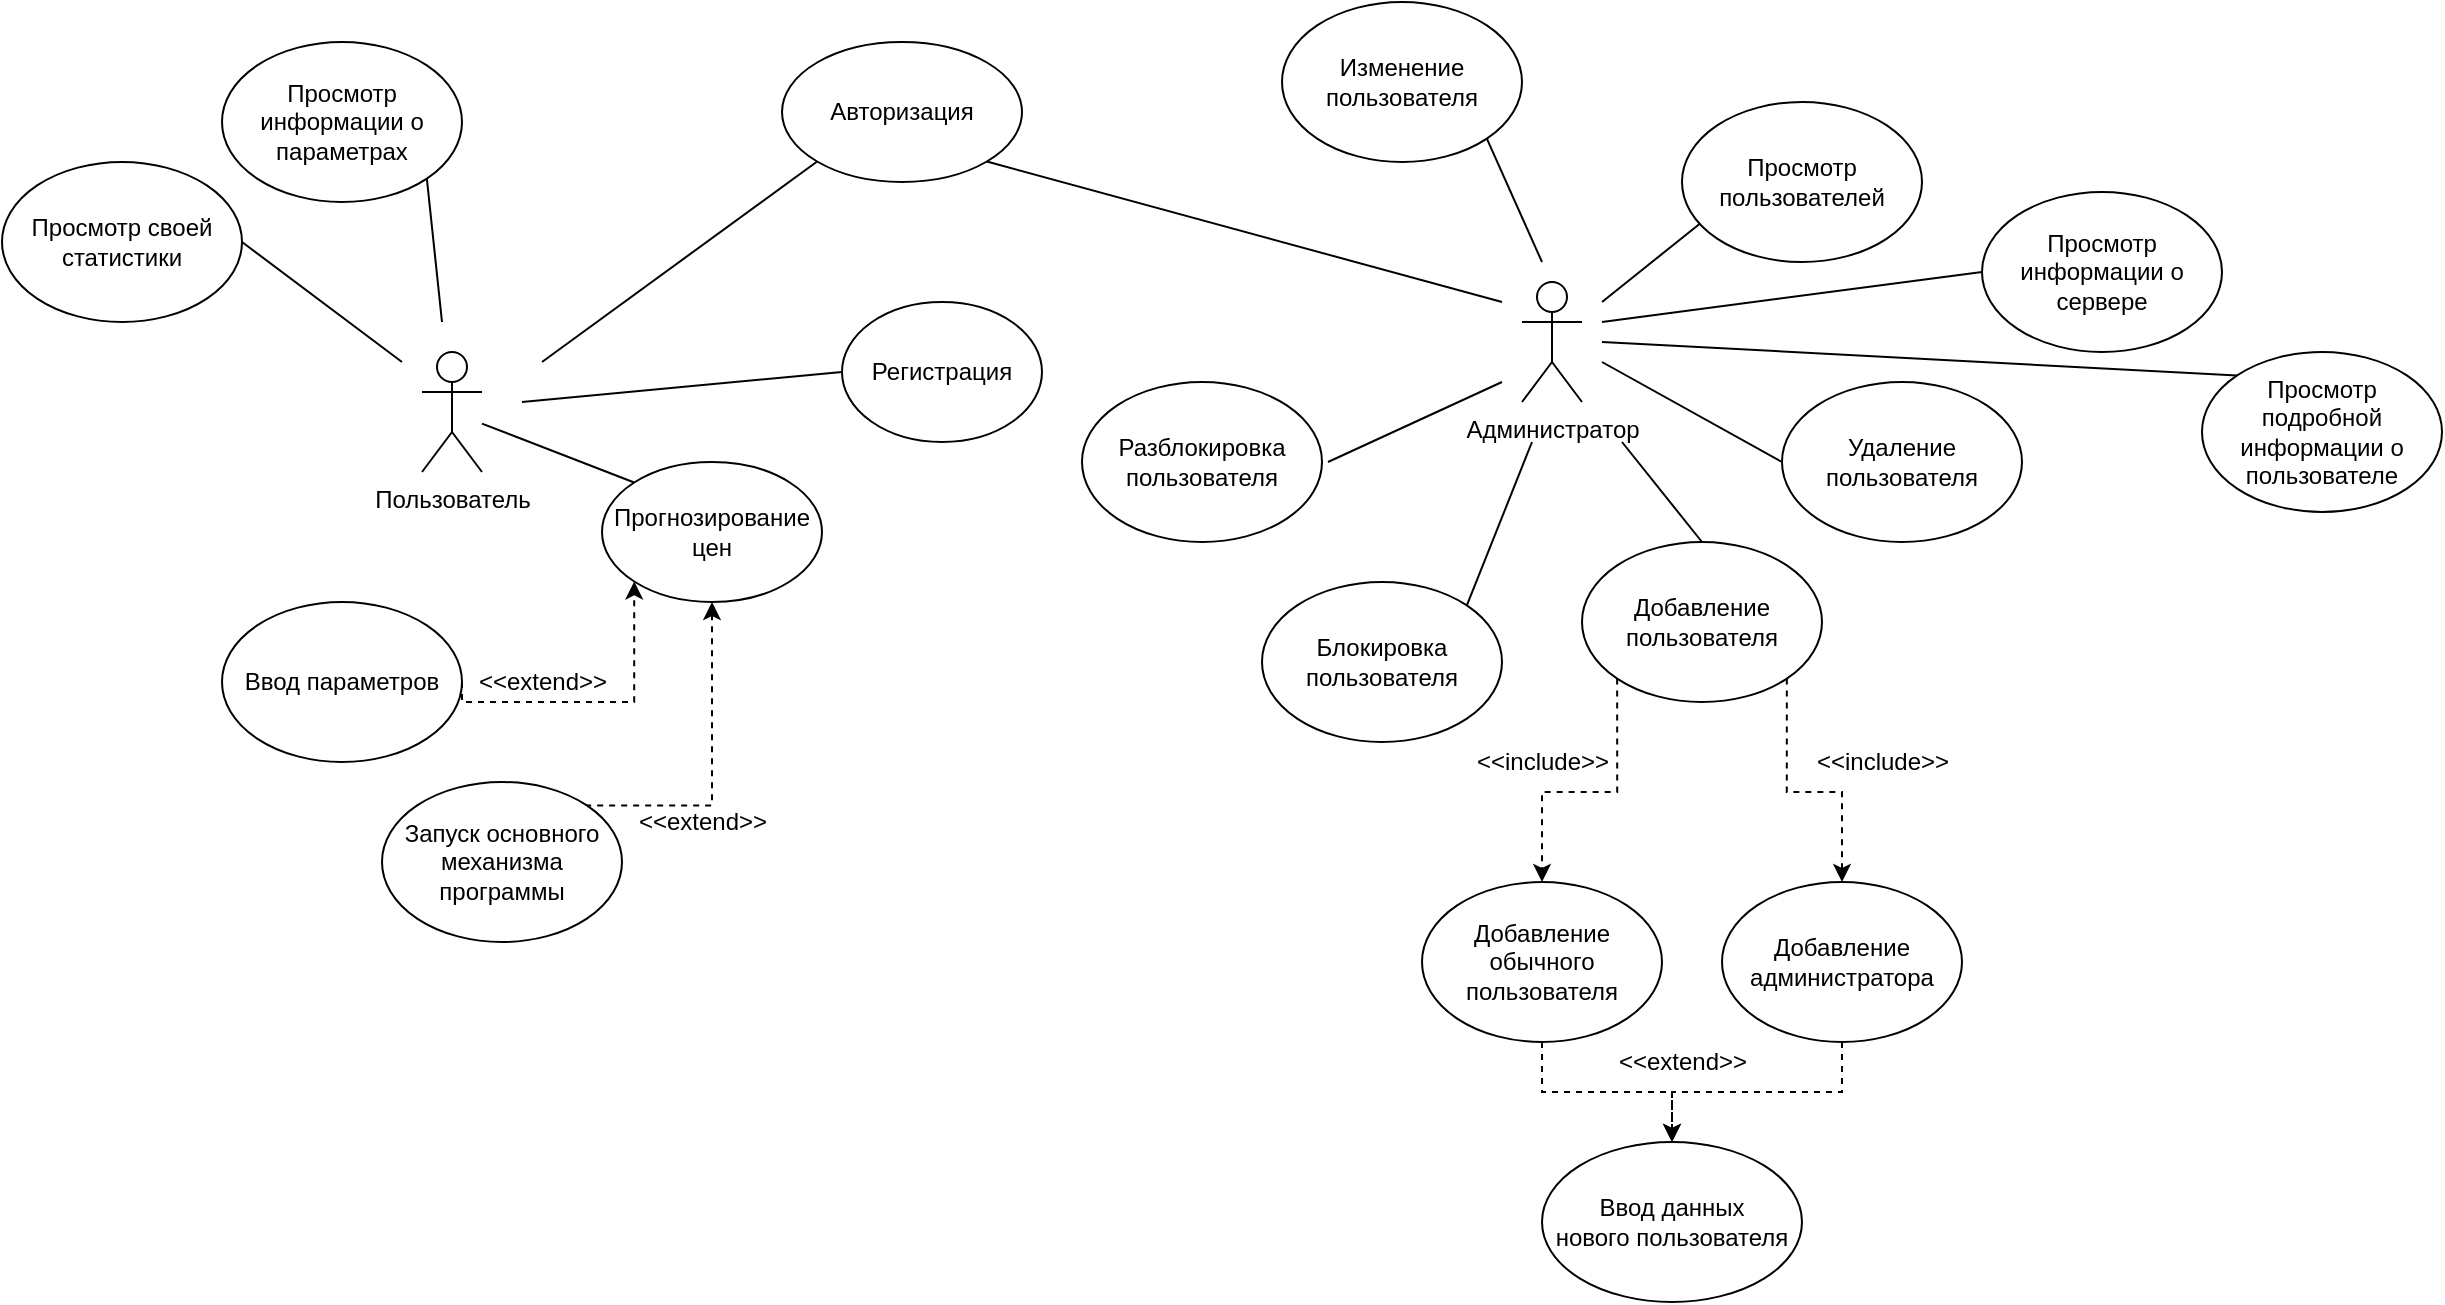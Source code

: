 <mxfile version="13.9.9" type="device"><diagram id="iBk2vcgBSYV3uZHpSVSs" name="Страница 1"><mxGraphModel dx="2048" dy="714" grid="1" gridSize="10" guides="1" tooltips="1" connect="1" arrows="1" fold="1" page="1" pageScale="1" pageWidth="827" pageHeight="1169" math="0" shadow="0"><root><mxCell id="0"/><mxCell id="1" parent="0"/><mxCell id="6ORiBUPJyCeW-uPCcaVY-1" value="Пользователь" style="shape=umlActor;verticalLabelPosition=bottom;verticalAlign=top;html=1;outlineConnect=0;" vertex="1" parent="1"><mxGeometry x="-380" y="415" width="30" height="60" as="geometry"/></mxCell><mxCell id="6ORiBUPJyCeW-uPCcaVY-4" value="Авторизация" style="ellipse;whiteSpace=wrap;html=1;" vertex="1" parent="1"><mxGeometry x="-200" y="260" width="120" height="70" as="geometry"/></mxCell><mxCell id="6ORiBUPJyCeW-uPCcaVY-5" value="" style="endArrow=none;html=1;entryX=0;entryY=1;entryDx=0;entryDy=0;" edge="1" parent="1" target="6ORiBUPJyCeW-uPCcaVY-4"><mxGeometry width="50" height="50" relative="1" as="geometry"><mxPoint x="-320" y="420" as="sourcePoint"/><mxPoint x="-10" y="300" as="targetPoint"/></mxGeometry></mxCell><mxCell id="6ORiBUPJyCeW-uPCcaVY-7" value="Регистрация" style="ellipse;whiteSpace=wrap;html=1;" vertex="1" parent="1"><mxGeometry x="-170" y="390" width="100" height="70" as="geometry"/></mxCell><mxCell id="6ORiBUPJyCeW-uPCcaVY-8" value="" style="endArrow=none;html=1;exitX=0;exitY=0.5;exitDx=0;exitDy=0;" edge="1" parent="1" source="6ORiBUPJyCeW-uPCcaVY-7"><mxGeometry width="50" height="50" relative="1" as="geometry"><mxPoint x="-60" y="450" as="sourcePoint"/><mxPoint x="-330" y="440" as="targetPoint"/></mxGeometry></mxCell><mxCell id="6ORiBUPJyCeW-uPCcaVY-9" value="Прогнозирование&lt;br&gt;цен" style="ellipse;whiteSpace=wrap;html=1;" vertex="1" parent="1"><mxGeometry x="-290" y="470" width="110" height="70" as="geometry"/></mxCell><mxCell id="6ORiBUPJyCeW-uPCcaVY-10" value="" style="endArrow=none;html=1;exitX=0;exitY=0;exitDx=0;exitDy=0;" edge="1" parent="1" source="6ORiBUPJyCeW-uPCcaVY-9" target="6ORiBUPJyCeW-uPCcaVY-1"><mxGeometry width="50" height="50" relative="1" as="geometry"><mxPoint x="-60" y="540" as="sourcePoint"/><mxPoint x="-10" y="490" as="targetPoint"/></mxGeometry></mxCell><mxCell id="6ORiBUPJyCeW-uPCcaVY-12" style="edgeStyle=orthogonalEdgeStyle;rounded=0;orthogonalLoop=1;jettySize=auto;html=1;exitX=1;exitY=0.5;exitDx=0;exitDy=0;entryX=0;entryY=1;entryDx=0;entryDy=0;dashed=1;" edge="1" parent="1" source="6ORiBUPJyCeW-uPCcaVY-11" target="6ORiBUPJyCeW-uPCcaVY-9"><mxGeometry relative="1" as="geometry"><Array as="points"><mxPoint x="-360" y="590"/></Array></mxGeometry></mxCell><mxCell id="6ORiBUPJyCeW-uPCcaVY-11" value="Ввод параметров" style="ellipse;whiteSpace=wrap;html=1;" vertex="1" parent="1"><mxGeometry x="-480" y="540" width="120" height="80" as="geometry"/></mxCell><mxCell id="6ORiBUPJyCeW-uPCcaVY-13" value="&amp;lt;&amp;lt;extend&amp;gt;&amp;gt;" style="text;html=1;align=center;verticalAlign=middle;resizable=0;points=[];autosize=1;" vertex="1" parent="1"><mxGeometry x="-360" y="570" width="80" height="20" as="geometry"/></mxCell><mxCell id="6ORiBUPJyCeW-uPCcaVY-15" style="edgeStyle=orthogonalEdgeStyle;rounded=0;orthogonalLoop=1;jettySize=auto;html=1;exitX=0;exitY=0;exitDx=0;exitDy=0;entryX=0.5;entryY=1;entryDx=0;entryDy=0;dashed=1;" edge="1" parent="1" source="6ORiBUPJyCeW-uPCcaVY-14" target="6ORiBUPJyCeW-uPCcaVY-9"><mxGeometry relative="1" as="geometry"><Array as="points"><mxPoint x="-235" y="642"/></Array></mxGeometry></mxCell><mxCell id="6ORiBUPJyCeW-uPCcaVY-14" value="Запуск основного механизма программы" style="ellipse;whiteSpace=wrap;html=1;" vertex="1" parent="1"><mxGeometry x="-400" y="630" width="120" height="80" as="geometry"/></mxCell><mxCell id="6ORiBUPJyCeW-uPCcaVY-16" value="&amp;lt;&amp;lt;extend&amp;gt;&amp;gt;" style="text;html=1;align=center;verticalAlign=middle;resizable=0;points=[];autosize=1;" vertex="1" parent="1"><mxGeometry x="-280" y="640" width="80" height="20" as="geometry"/></mxCell><mxCell id="6ORiBUPJyCeW-uPCcaVY-2" value="Администратор" style="shape=umlActor;verticalLabelPosition=bottom;verticalAlign=top;html=1;outlineConnect=0;" vertex="1" parent="1"><mxGeometry x="170" y="380" width="30" height="60" as="geometry"/></mxCell><mxCell id="6ORiBUPJyCeW-uPCcaVY-17" value="" style="endArrow=none;html=1;exitX=1;exitY=1;exitDx=0;exitDy=0;" edge="1" parent="1" source="6ORiBUPJyCeW-uPCcaVY-4"><mxGeometry width="50" height="50" relative="1" as="geometry"><mxPoint x="36.426" y="339.749" as="sourcePoint"/><mxPoint x="160" y="390" as="targetPoint"/></mxGeometry></mxCell><mxCell id="6ORiBUPJyCeW-uPCcaVY-18" value="" style="endArrow=none;html=1;entryX=1;entryY=1;entryDx=0;entryDy=0;" edge="1" parent="1" target="6ORiBUPJyCeW-uPCcaVY-19"><mxGeometry width="50" height="50" relative="1" as="geometry"><mxPoint x="-370" y="400" as="sourcePoint"/><mxPoint x="-320" y="450" as="targetPoint"/></mxGeometry></mxCell><mxCell id="6ORiBUPJyCeW-uPCcaVY-19" value="Просмотр информации о параметрах" style="ellipse;whiteSpace=wrap;html=1;" vertex="1" parent="1"><mxGeometry x="-480" y="260" width="120" height="80" as="geometry"/></mxCell><mxCell id="6ORiBUPJyCeW-uPCcaVY-20" value="" style="endArrow=none;html=1;exitX=1;exitY=0.5;exitDx=0;exitDy=0;" edge="1" parent="1" source="6ORiBUPJyCeW-uPCcaVY-21"><mxGeometry width="50" height="50" relative="1" as="geometry"><mxPoint x="-350" y="560" as="sourcePoint"/><mxPoint x="-390" y="420" as="targetPoint"/></mxGeometry></mxCell><mxCell id="6ORiBUPJyCeW-uPCcaVY-21" value="Просмотр своей статистики" style="ellipse;whiteSpace=wrap;html=1;" vertex="1" parent="1"><mxGeometry x="-590" y="320" width="120" height="80" as="geometry"/></mxCell><mxCell id="6ORiBUPJyCeW-uPCcaVY-22" value="" style="endArrow=none;html=1;" edge="1" parent="1"><mxGeometry width="50" height="50" relative="1" as="geometry"><mxPoint x="260" y="350" as="sourcePoint"/><mxPoint x="210" y="390" as="targetPoint"/></mxGeometry></mxCell><mxCell id="6ORiBUPJyCeW-uPCcaVY-23" value="Просмотр пользователей" style="ellipse;whiteSpace=wrap;html=1;" vertex="1" parent="1"><mxGeometry x="250" y="290" width="120" height="80" as="geometry"/></mxCell><mxCell id="6ORiBUPJyCeW-uPCcaVY-24" value="Удаление пользователя" style="ellipse;whiteSpace=wrap;html=1;" vertex="1" parent="1"><mxGeometry x="300" y="430" width="120" height="80" as="geometry"/></mxCell><mxCell id="6ORiBUPJyCeW-uPCcaVY-28" style="edgeStyle=orthogonalEdgeStyle;rounded=0;orthogonalLoop=1;jettySize=auto;html=1;exitX=1;exitY=1;exitDx=0;exitDy=0;entryX=0.5;entryY=0;entryDx=0;entryDy=0;dashed=1;" edge="1" parent="1" source="6ORiBUPJyCeW-uPCcaVY-25" target="6ORiBUPJyCeW-uPCcaVY-27"><mxGeometry relative="1" as="geometry"/></mxCell><mxCell id="6ORiBUPJyCeW-uPCcaVY-29" style="edgeStyle=orthogonalEdgeStyle;rounded=0;orthogonalLoop=1;jettySize=auto;html=1;exitX=0;exitY=1;exitDx=0;exitDy=0;entryX=0.5;entryY=0;entryDx=0;entryDy=0;dashed=1;" edge="1" parent="1" source="6ORiBUPJyCeW-uPCcaVY-25" target="6ORiBUPJyCeW-uPCcaVY-26"><mxGeometry relative="1" as="geometry"/></mxCell><mxCell id="6ORiBUPJyCeW-uPCcaVY-25" value="Добавление пользователя" style="ellipse;whiteSpace=wrap;html=1;" vertex="1" parent="1"><mxGeometry x="200" y="510" width="120" height="80" as="geometry"/></mxCell><mxCell id="6ORiBUPJyCeW-uPCcaVY-34" style="edgeStyle=orthogonalEdgeStyle;rounded=0;orthogonalLoop=1;jettySize=auto;html=1;exitX=0.5;exitY=1;exitDx=0;exitDy=0;entryX=0.5;entryY=0;entryDx=0;entryDy=0;dashed=1;" edge="1" parent="1" source="6ORiBUPJyCeW-uPCcaVY-26" target="6ORiBUPJyCeW-uPCcaVY-32"><mxGeometry relative="1" as="geometry"/></mxCell><mxCell id="6ORiBUPJyCeW-uPCcaVY-26" value="Добавление обычного пользователя" style="ellipse;whiteSpace=wrap;html=1;" vertex="1" parent="1"><mxGeometry x="120" y="680" width="120" height="80" as="geometry"/></mxCell><mxCell id="6ORiBUPJyCeW-uPCcaVY-33" style="edgeStyle=orthogonalEdgeStyle;rounded=0;orthogonalLoop=1;jettySize=auto;html=1;exitX=0.5;exitY=1;exitDx=0;exitDy=0;dashed=1;" edge="1" parent="1" source="6ORiBUPJyCeW-uPCcaVY-27" target="6ORiBUPJyCeW-uPCcaVY-32"><mxGeometry relative="1" as="geometry"/></mxCell><mxCell id="6ORiBUPJyCeW-uPCcaVY-27" value="Добавление администратора" style="ellipse;whiteSpace=wrap;html=1;" vertex="1" parent="1"><mxGeometry x="270" y="680" width="120" height="80" as="geometry"/></mxCell><mxCell id="6ORiBUPJyCeW-uPCcaVY-30" value="&amp;lt;&amp;lt;include&amp;gt;&amp;gt;" style="text;html=1;align=center;verticalAlign=middle;resizable=0;points=[];autosize=1;" vertex="1" parent="1"><mxGeometry x="310" y="610" width="80" height="20" as="geometry"/></mxCell><mxCell id="6ORiBUPJyCeW-uPCcaVY-31" value="&amp;lt;&amp;lt;include&amp;gt;&amp;gt;" style="text;html=1;align=center;verticalAlign=middle;resizable=0;points=[];autosize=1;" vertex="1" parent="1"><mxGeometry x="140" y="610" width="80" height="20" as="geometry"/></mxCell><mxCell id="6ORiBUPJyCeW-uPCcaVY-32" value="Ввод данных&lt;br&gt;нового пользователя" style="ellipse;whiteSpace=wrap;html=1;" vertex="1" parent="1"><mxGeometry x="180" y="810" width="130" height="80" as="geometry"/></mxCell><mxCell id="6ORiBUPJyCeW-uPCcaVY-37" value="&amp;lt;&amp;lt;extend&amp;gt;&amp;gt;" style="text;html=1;align=center;verticalAlign=middle;resizable=0;points=[];autosize=1;" vertex="1" parent="1"><mxGeometry x="210" y="760" width="80" height="20" as="geometry"/></mxCell><mxCell id="6ORiBUPJyCeW-uPCcaVY-38" value="Блокировка пользователя" style="ellipse;whiteSpace=wrap;html=1;" vertex="1" parent="1"><mxGeometry x="40" y="530" width="120" height="80" as="geometry"/></mxCell><mxCell id="6ORiBUPJyCeW-uPCcaVY-39" value="Разблокировка пользователя" style="ellipse;whiteSpace=wrap;html=1;" vertex="1" parent="1"><mxGeometry x="-50" y="430" width="120" height="80" as="geometry"/></mxCell><mxCell id="6ORiBUPJyCeW-uPCcaVY-40" value="" style="endArrow=none;html=1;exitX=1;exitY=0;exitDx=0;exitDy=0;" edge="1" parent="1" source="6ORiBUPJyCeW-uPCcaVY-38"><mxGeometry width="50" height="50" relative="1" as="geometry"><mxPoint x="120" y="600" as="sourcePoint"/><mxPoint x="175" y="460" as="targetPoint"/></mxGeometry></mxCell><mxCell id="6ORiBUPJyCeW-uPCcaVY-41" value="" style="endArrow=none;html=1;" edge="1" parent="1"><mxGeometry width="50" height="50" relative="1" as="geometry"><mxPoint x="73" y="470" as="sourcePoint"/><mxPoint x="160" y="430" as="targetPoint"/></mxGeometry></mxCell><mxCell id="6ORiBUPJyCeW-uPCcaVY-42" value="Просмотр информации о сервере" style="ellipse;whiteSpace=wrap;html=1;" vertex="1" parent="1"><mxGeometry x="400" y="335" width="120" height="80" as="geometry"/></mxCell><mxCell id="6ORiBUPJyCeW-uPCcaVY-43" value="" style="endArrow=none;html=1;entryX=0;entryY=0.5;entryDx=0;entryDy=0;" edge="1" parent="1" target="6ORiBUPJyCeW-uPCcaVY-24"><mxGeometry width="50" height="50" relative="1" as="geometry"><mxPoint x="210" y="420" as="sourcePoint"/><mxPoint x="300" y="420" as="targetPoint"/></mxGeometry></mxCell><mxCell id="6ORiBUPJyCeW-uPCcaVY-44" value="" style="endArrow=none;html=1;entryX=0;entryY=0.5;entryDx=0;entryDy=0;" edge="1" parent="1" target="6ORiBUPJyCeW-uPCcaVY-42"><mxGeometry width="50" height="50" relative="1" as="geometry"><mxPoint x="210" y="400" as="sourcePoint"/><mxPoint x="300" y="380" as="targetPoint"/></mxGeometry></mxCell><mxCell id="6ORiBUPJyCeW-uPCcaVY-45" value="" style="endArrow=none;html=1;entryX=0.5;entryY=0;entryDx=0;entryDy=0;" edge="1" parent="1" target="6ORiBUPJyCeW-uPCcaVY-25"><mxGeometry width="50" height="50" relative="1" as="geometry"><mxPoint x="220" y="460" as="sourcePoint"/><mxPoint x="300" y="510" as="targetPoint"/></mxGeometry></mxCell><mxCell id="6ORiBUPJyCeW-uPCcaVY-46" value="Изменение пользователя" style="ellipse;whiteSpace=wrap;html=1;" vertex="1" parent="1"><mxGeometry x="50" y="240" width="120" height="80" as="geometry"/></mxCell><mxCell id="6ORiBUPJyCeW-uPCcaVY-47" value="" style="endArrow=none;html=1;exitX=1;exitY=1;exitDx=0;exitDy=0;" edge="1" parent="1" source="6ORiBUPJyCeW-uPCcaVY-46"><mxGeometry width="50" height="50" relative="1" as="geometry"><mxPoint x="130" y="490" as="sourcePoint"/><mxPoint x="180" y="370" as="targetPoint"/></mxGeometry></mxCell><mxCell id="6ORiBUPJyCeW-uPCcaVY-48" value="Просмотр подробной информации о пользователе" style="ellipse;whiteSpace=wrap;html=1;" vertex="1" parent="1"><mxGeometry x="510" y="415" width="120" height="80" as="geometry"/></mxCell><mxCell id="6ORiBUPJyCeW-uPCcaVY-49" value="" style="endArrow=none;html=1;exitX=0;exitY=0;exitDx=0;exitDy=0;" edge="1" parent="1" source="6ORiBUPJyCeW-uPCcaVY-48"><mxGeometry width="50" height="50" relative="1" as="geometry"><mxPoint x="130" y="470" as="sourcePoint"/><mxPoint x="210" y="410" as="targetPoint"/></mxGeometry></mxCell></root></mxGraphModel></diagram></mxfile>